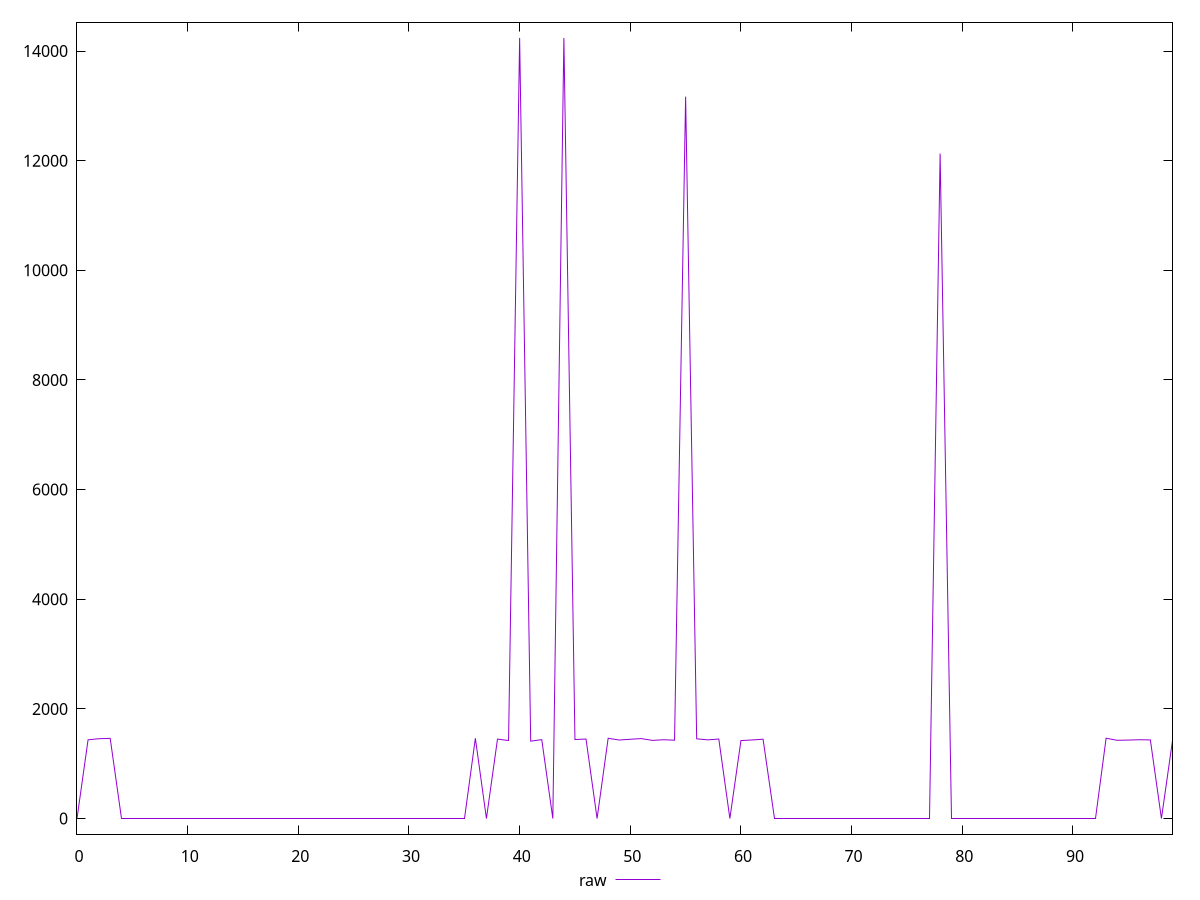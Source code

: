 reset

$raw <<EOF
0 0
1 1436
2 1456
3 1462
4 0
5 0
6 0
7 0
8 0
9 0
10 0
11 0
12 0
13 0
14 0
15 0
16 0
17 0
18 0
19 0
20 0
21 0
22 0
23 0
24 0
25 0
26 0
27 0
28 0
29 0
30 0
31 0
32 0
33 0
34 0
35 0
36 1464
37 0
38 1449
39 1423
40 14240
41 1411
42 1439
43 0
44 14238
45 1441
46 1450
47 0
48 1464
49 1432
50 1446
51 1458
52 1425
53 1437
54 1429
55 13169
56 1454
57 1435
58 1450
59 0
60 1422
61 1433
62 1447
63 0
64 0
65 0
66 0
67 0
68 0
69 0
70 0
71 0
72 0
73 0
74 0
75 0
76 0
77 0
78 12129
79 0
80 0
81 0
82 0
83 0
84 0
85 0
86 0
87 0
88 0
89 0
90 0
91 0
92 0
93 1465
94 1427
95 1431
96 1437
97 1434
98 0
99 1421
EOF

set key outside below
set xrange [0:99]
set yrange [-284.8:14524.8]
set trange [-284.8:14524.8]
set terminal svg size 640, 500 enhanced background rgb 'white'
set output "reprap/uses-rel-preload/samples/pages+cached+noexternal+nomedia+nocss+nojs/raw/values.svg"

plot $raw title "raw" with line

reset
